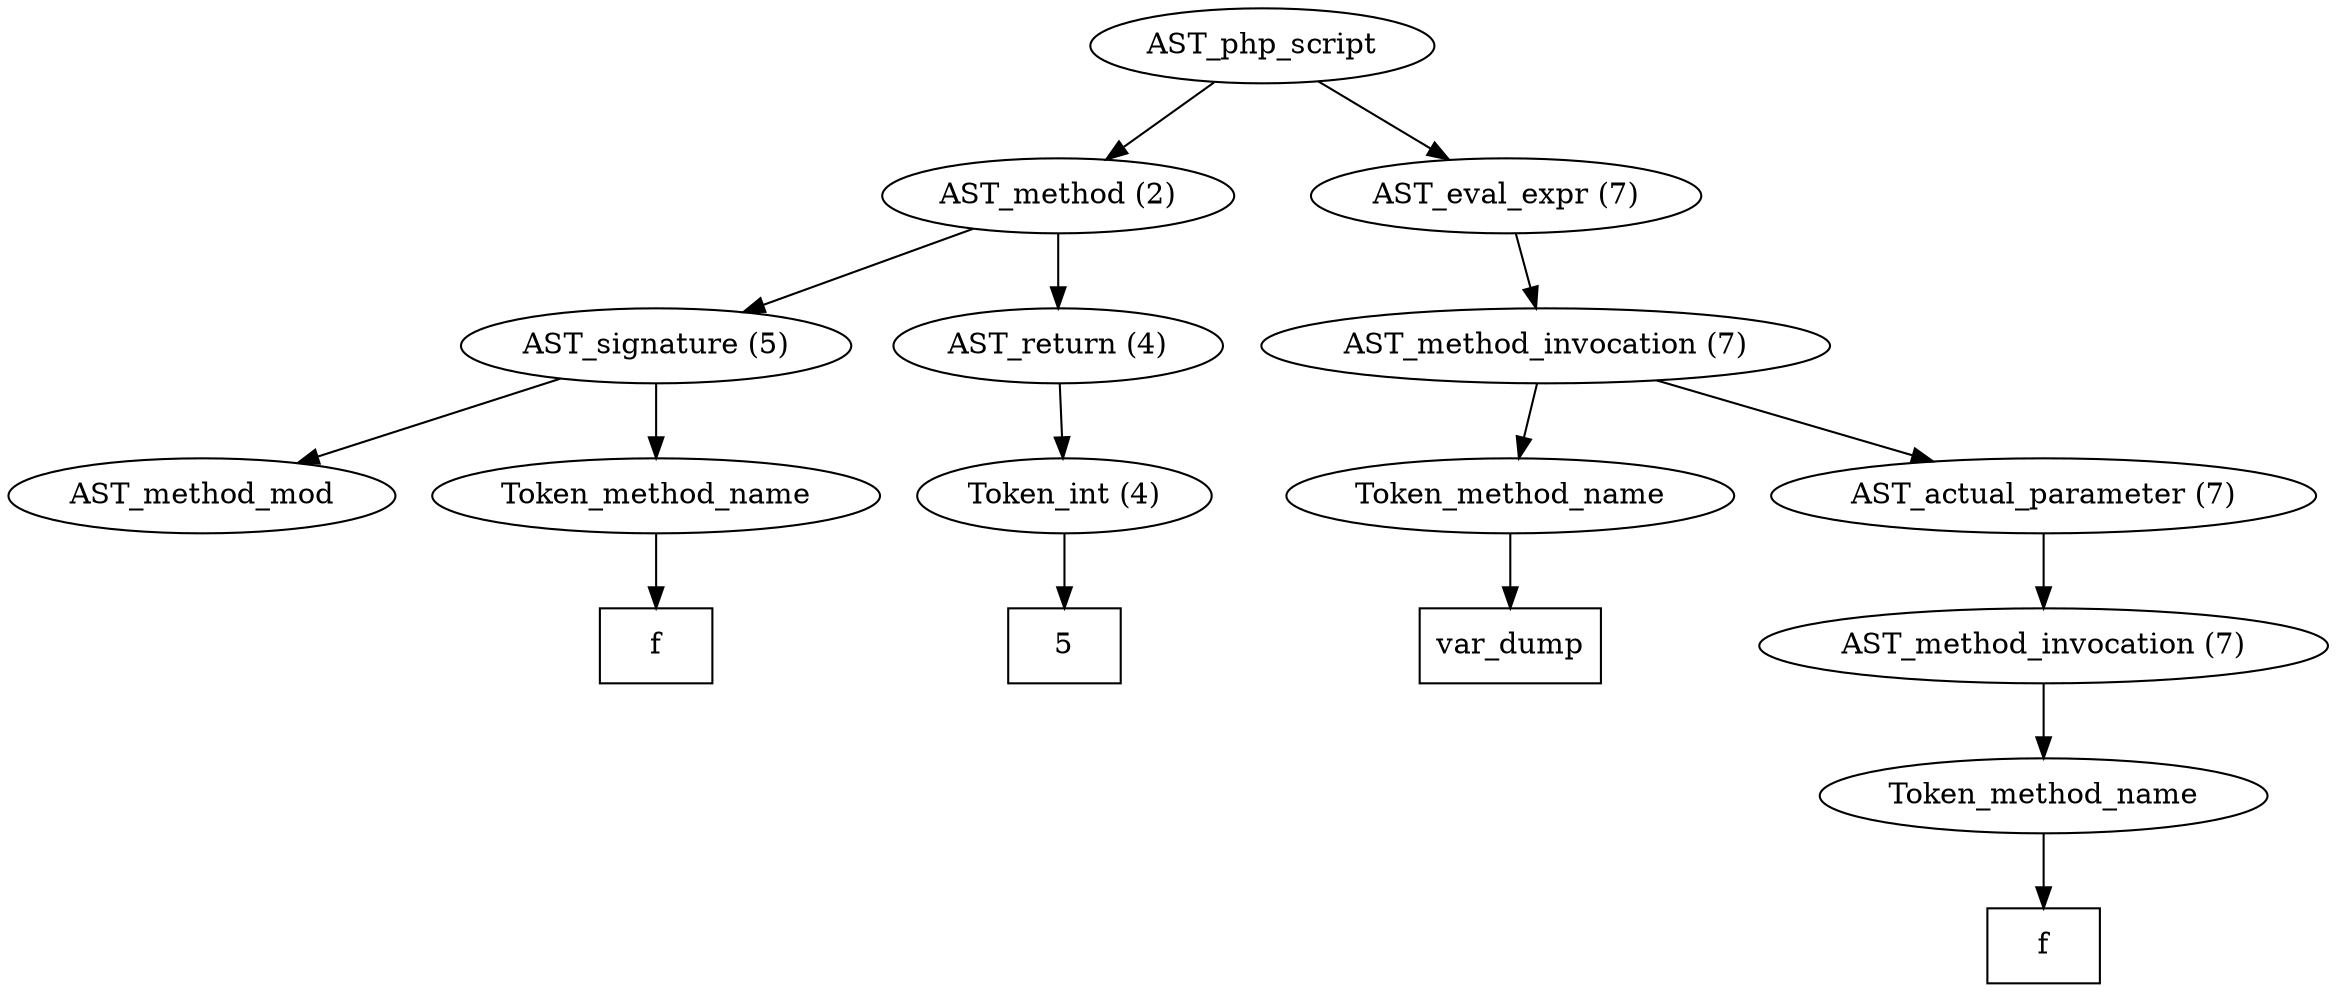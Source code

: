 /*
 * AST in dot format generated by phc -- the PHP compiler
 */

digraph AST {
node_0 [label="AST_php_script"];
node_1 [label="AST_method (2)"];
node_2 [label="AST_signature (5)"];
node_3 [label="AST_method_mod"];
node_4 [label="Token_method_name"];
node_5 [label="f", shape=box]
node_4 -> node_5;
node_2 -> node_4;
node_2 -> node_3;
node_6 [label="AST_return (4)"];
node_7 [label="Token_int (4)"];
node_8 [label="5", shape=box]
node_7 -> node_8;
node_6 -> node_7;
node_1 -> node_6;
node_1 -> node_2;
node_9 [label="AST_eval_expr (7)"];
node_10 [label="AST_method_invocation (7)"];
node_11 [label="Token_method_name"];
node_12 [label="var_dump", shape=box]
node_11 -> node_12;
node_13 [label="AST_actual_parameter (7)"];
node_14 [label="AST_method_invocation (7)"];
node_15 [label="Token_method_name"];
node_16 [label="f", shape=box]
node_15 -> node_16;
node_14 -> node_15;
node_13 -> node_14;
node_10 -> node_13;
node_10 -> node_11;
node_9 -> node_10;
node_0 -> node_9;
node_0 -> node_1;
}
